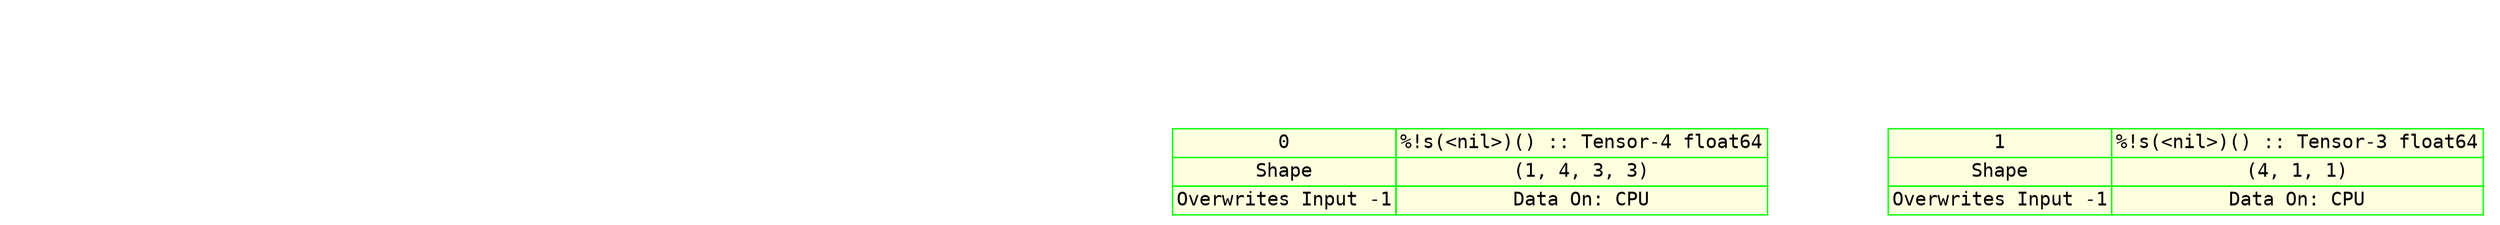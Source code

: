 digraph fullGraph {
	nodesep=1;
	rankdir=TB;
	ranksep="1.5 equally";
	outsideRoot->insideInputs[ constraint=false, style=invis, weight=999 ];
	outsideExprG->insideExprG[ constraint=false, style=invis, weight=999 ];
	outsideRoot->outsideExprG[ constraint=false, style=invis, weight=999 ];
	insideInputs->insideExprG[ constraint=false, style=invis, weight=999 ];
	subgraph inputConsts {
	rank=max;
	subgraph cluster_inputs {
	label=inputs;
	Node_0xc4201ec340 [ fontname=monospace, label=<
<TABLE BORDER="0" CELLBORDER="1" CELLSPACING="0" PORT="anchor"  COLOR="#00FF00;" BGCOLOR="lightyellow">

<TR><TD>0</TD><TD>%!s(&lt;nil&gt;)() :: Tensor-4 float64</TD></TR>

<TR><TD>Shape</TD><TD>(1, 4, 3, 3)</TD></TR>
<TR><TD>Overwrites Input -1</TD><TD>Data On: CPU</TD></TR>



</TABLE>
>, shape=none ];
	Node_0xc4201ec410 [ fontname=monospace, label=<
<TABLE BORDER="0" CELLBORDER="1" CELLSPACING="0" PORT="anchor"  COLOR="#00FF00;" BGCOLOR="lightyellow">

<TR><TD>1</TD><TD>%!s(&lt;nil&gt;)() :: Tensor-3 float64</TD></TR>

<TR><TD>Shape</TD><TD>(4, 1, 1)</TD></TR>
<TR><TD>Overwrites Input -1</TD><TD>Data On: CPU</TD></TR>



</TABLE>
>, shape=none ];
	insideInputs [ style=invis ];

}
;

}
;
	subgraph outsides {
	outsideExprG [ style=invis ];
	outsideRoot [ style=invis ];

}
;
	insideExprG [ style=invis ];

}
